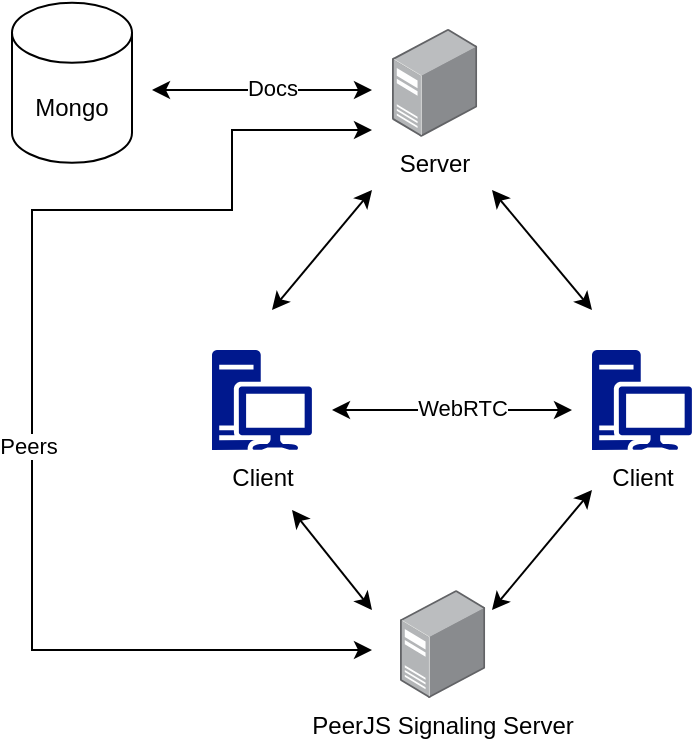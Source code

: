 <mxfile version="24.4.4" type="device">
  <diagram name="Page-1" id="TXlnCBehrJFKh9vIwfn4">
    <mxGraphModel dx="1434" dy="738" grid="1" gridSize="10" guides="1" tooltips="1" connect="1" arrows="1" fold="1" page="1" pageScale="1" pageWidth="850" pageHeight="1100" math="0" shadow="0">
      <root>
        <mxCell id="0" />
        <mxCell id="1" parent="0" />
        <mxCell id="4G5VadghDUvsPtJAryMb-1" value="Client" style="sketch=0;aspect=fixed;pointerEvents=1;shadow=0;dashed=0;html=1;strokeColor=none;labelPosition=center;verticalLabelPosition=bottom;verticalAlign=top;align=center;fillColor=#00188D;shape=mxgraph.mscae.enterprise.workstation_client" parent="1" vertex="1">
          <mxGeometry x="310" y="510" width="50" height="50" as="geometry" />
        </mxCell>
        <mxCell id="4G5VadghDUvsPtJAryMb-2" value="Mongo" style="shape=cylinder3;whiteSpace=wrap;html=1;boundedLbl=1;backgroundOutline=1;size=15;" parent="1" vertex="1">
          <mxGeometry x="210" y="336.4" width="60" height="80" as="geometry" />
        </mxCell>
        <mxCell id="4G5VadghDUvsPtJAryMb-4" value="Server" style="image;points=[];aspect=fixed;html=1;align=center;shadow=0;dashed=0;image=img/lib/allied_telesis/computer_and_terminals/Server_Desktop.svg;" parent="1" vertex="1">
          <mxGeometry x="400" y="349.4" width="42.6" height="54" as="geometry" />
        </mxCell>
        <mxCell id="4G5VadghDUvsPtJAryMb-8" value="Client" style="sketch=0;aspect=fixed;pointerEvents=1;shadow=0;dashed=0;html=1;strokeColor=none;labelPosition=center;verticalLabelPosition=bottom;verticalAlign=top;align=center;fillColor=#00188D;shape=mxgraph.mscae.enterprise.workstation_client" parent="1" vertex="1">
          <mxGeometry x="500" y="510" width="50" height="50" as="geometry" />
        </mxCell>
        <mxCell id="4G5VadghDUvsPtJAryMb-9" value="PeerJS Signaling Server" style="image;points=[];aspect=fixed;html=1;align=center;shadow=0;dashed=0;image=img/lib/allied_telesis/computer_and_terminals/Server_Desktop.svg;" parent="1" vertex="1">
          <mxGeometry x="404" y="630" width="42.6" height="54" as="geometry" />
        </mxCell>
        <mxCell id="4G5VadghDUvsPtJAryMb-10" value="" style="endArrow=classic;startArrow=classic;html=1;rounded=0;" parent="1" edge="1">
          <mxGeometry width="50" height="50" relative="1" as="geometry">
            <mxPoint x="370" y="540" as="sourcePoint" />
            <mxPoint x="490" y="540" as="targetPoint" />
          </mxGeometry>
        </mxCell>
        <mxCell id="4G5VadghDUvsPtJAryMb-11" value="WebRTC" style="edgeLabel;html=1;align=center;verticalAlign=middle;resizable=0;points=[];" parent="4G5VadghDUvsPtJAryMb-10" vertex="1" connectable="0">
          <mxGeometry x="0.087" y="1" relative="1" as="geometry">
            <mxPoint as="offset" />
          </mxGeometry>
        </mxCell>
        <mxCell id="4G5VadghDUvsPtJAryMb-12" value="" style="endArrow=classic;startArrow=classic;html=1;rounded=0;" parent="1" edge="1">
          <mxGeometry width="50" height="50" relative="1" as="geometry">
            <mxPoint x="390" y="640" as="sourcePoint" />
            <mxPoint x="350" y="590" as="targetPoint" />
          </mxGeometry>
        </mxCell>
        <mxCell id="4G5VadghDUvsPtJAryMb-13" value="" style="endArrow=classic;startArrow=classic;html=1;rounded=0;" parent="1" edge="1">
          <mxGeometry width="50" height="50" relative="1" as="geometry">
            <mxPoint x="450" y="640" as="sourcePoint" />
            <mxPoint x="500" y="580" as="targetPoint" />
          </mxGeometry>
        </mxCell>
        <mxCell id="4G5VadghDUvsPtJAryMb-16" value="" style="endArrow=classic;startArrow=classic;html=1;rounded=0;" parent="1" edge="1">
          <mxGeometry width="50" height="50" relative="1" as="geometry">
            <mxPoint x="390" y="660" as="sourcePoint" />
            <mxPoint x="390" y="400" as="targetPoint" />
            <Array as="points">
              <mxPoint x="220" y="660" />
              <mxPoint x="220" y="560" />
              <mxPoint x="220" y="440" />
              <mxPoint x="320" y="440" />
              <mxPoint x="320" y="400" />
            </Array>
          </mxGeometry>
        </mxCell>
        <mxCell id="4G5VadghDUvsPtJAryMb-17" value="Peers" style="edgeLabel;html=1;align=center;verticalAlign=middle;resizable=0;points=[];" parent="4G5VadghDUvsPtJAryMb-16" vertex="1" connectable="0">
          <mxGeometry x="-0.093" y="2" relative="1" as="geometry">
            <mxPoint as="offset" />
          </mxGeometry>
        </mxCell>
        <mxCell id="4G5VadghDUvsPtJAryMb-19" value="" style="endArrow=classic;startArrow=classic;html=1;rounded=0;" parent="1" edge="1">
          <mxGeometry width="50" height="50" relative="1" as="geometry">
            <mxPoint x="280" y="380" as="sourcePoint" />
            <mxPoint x="390" y="380" as="targetPoint" />
          </mxGeometry>
        </mxCell>
        <mxCell id="4G5VadghDUvsPtJAryMb-23" value="Docs" style="edgeLabel;html=1;align=center;verticalAlign=middle;resizable=0;points=[];" parent="4G5VadghDUvsPtJAryMb-19" vertex="1" connectable="0">
          <mxGeometry x="0.08" y="1" relative="1" as="geometry">
            <mxPoint as="offset" />
          </mxGeometry>
        </mxCell>
        <mxCell id="4G5VadghDUvsPtJAryMb-29" value="" style="endArrow=classic;startArrow=classic;html=1;rounded=0;" parent="1" edge="1">
          <mxGeometry width="50" height="50" relative="1" as="geometry">
            <mxPoint x="500" y="490" as="sourcePoint" />
            <mxPoint x="450" y="430" as="targetPoint" />
          </mxGeometry>
        </mxCell>
        <mxCell id="4G5VadghDUvsPtJAryMb-30" value="" style="endArrow=classic;startArrow=classic;html=1;rounded=0;" parent="1" edge="1">
          <mxGeometry width="50" height="50" relative="1" as="geometry">
            <mxPoint x="340" y="490" as="sourcePoint" />
            <mxPoint x="390" y="430" as="targetPoint" />
          </mxGeometry>
        </mxCell>
      </root>
    </mxGraphModel>
  </diagram>
</mxfile>
